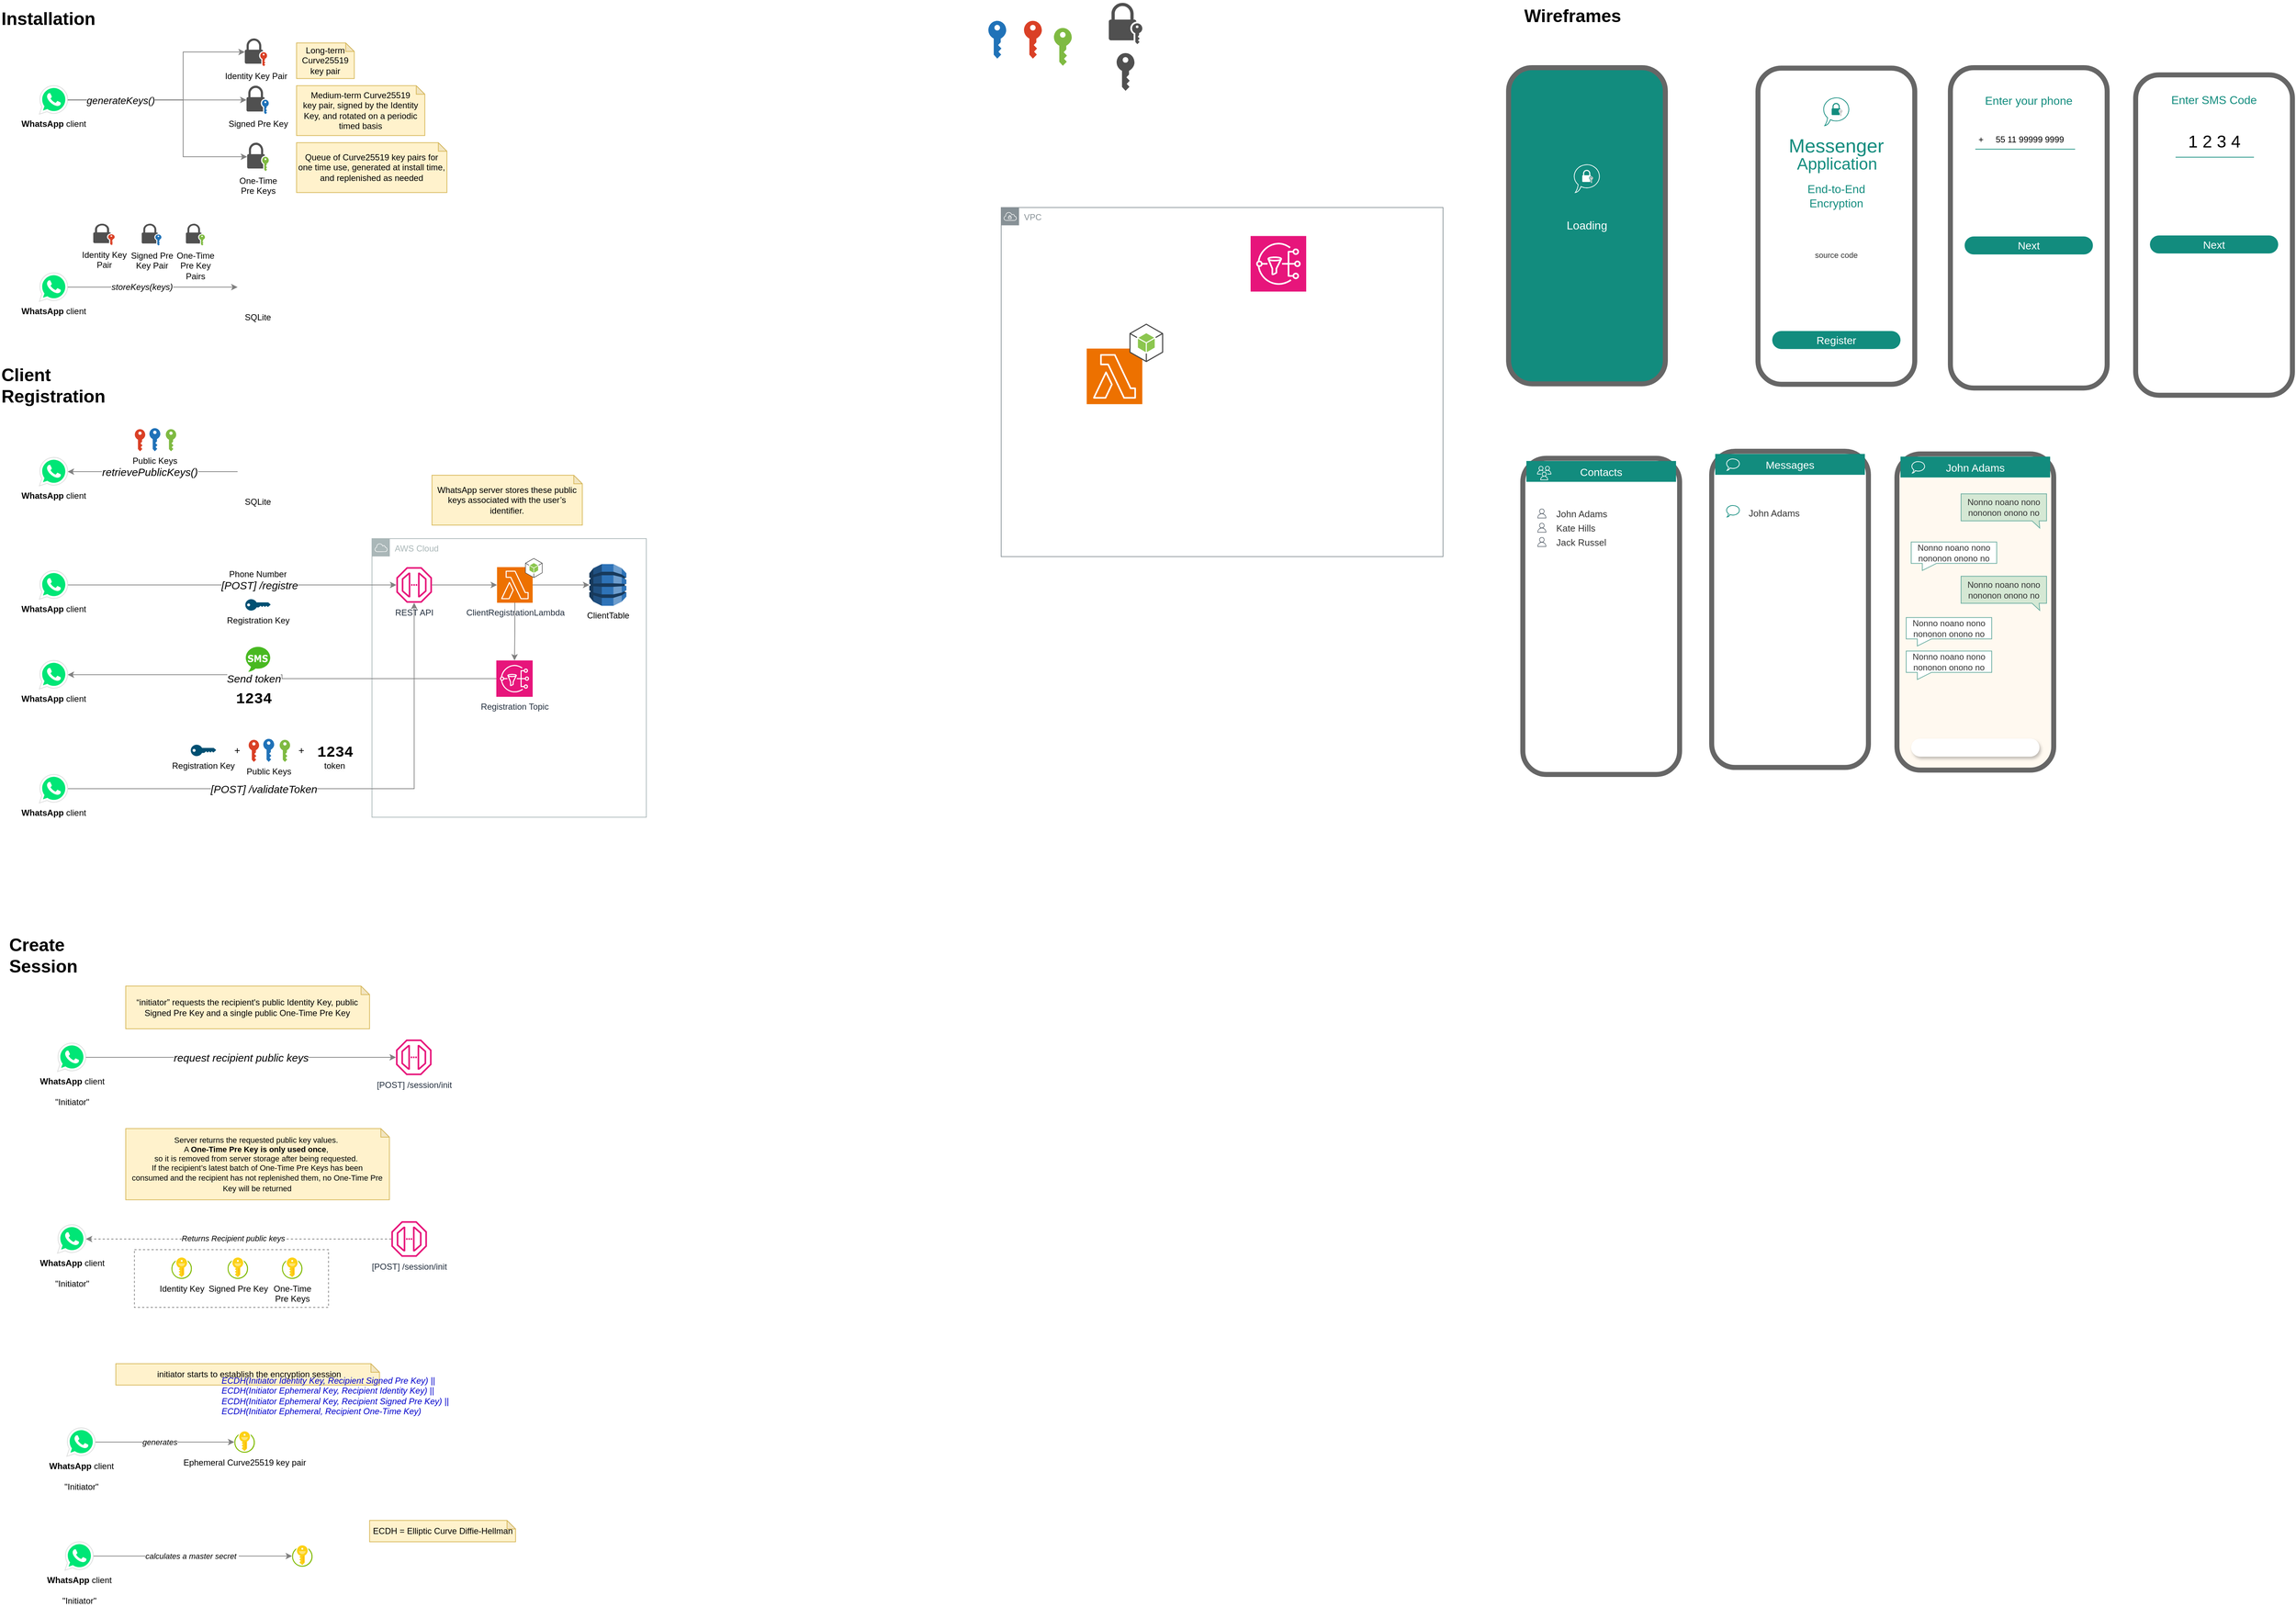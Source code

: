 <mxfile version="22.1.3" type="github">
  <diagram name="Página-1" id="GxpmAXfzKlQYpcV8vLD1">
    <mxGraphModel dx="3585" dy="1993" grid="1" gridSize="10" guides="1" tooltips="1" connect="1" arrows="1" fold="1" page="1" pageScale="1" pageWidth="827" pageHeight="1169" math="0" shadow="0">
      <root>
        <mxCell id="0" />
        <mxCell id="1" parent="0" />
        <mxCell id="W77fZQcsYkiT5uoxiXsI-41" value="" style="rounded=1;whiteSpace=wrap;html=1;strokeWidth=7;strokeColor=#666666;fillColor=default;gradientColor=none;" vertex="1" parent="1">
          <mxGeometry x="2750" y="141" width="220" height="449.62" as="geometry" />
        </mxCell>
        <mxCell id="W77fZQcsYkiT5uoxiXsI-39" value="" style="shape=image;verticalLabelPosition=bottom;labelBackgroundColor=default;verticalAlign=top;aspect=fixed;imageAspect=0;image=https://i.stack.imgur.com/Toc6S.png;" vertex="1" parent="1">
          <mxGeometry x="2759.35" y="429.62" width="201.29" height="139.6" as="geometry" />
        </mxCell>
        <mxCell id="7v7PoPrR3EEPkG5Zikph-45" value="AWS Cloud" style="sketch=0;outlineConnect=0;gradientColor=none;html=1;whiteSpace=wrap;fontSize=12;fontStyle=0;shape=mxgraph.aws4.group;grIcon=mxgraph.aws4.group_aws_cloud;strokeColor=#AAB7B8;fillColor=none;verticalAlign=top;align=left;spacingLeft=30;fontColor=#AAB7B8;dashed=0;" parent="1" vertex="1">
          <mxGeometry x="535" y="802" width="385" height="391" as="geometry" />
        </mxCell>
        <mxCell id="7v7PoPrR3EEPkG5Zikph-4" style="edgeStyle=orthogonalEdgeStyle;rounded=0;orthogonalLoop=1;jettySize=auto;html=1;strokeColor=#808080;" parent="1" source="cpN0U-L1kkcXePPtnDGo-14" target="md4awAcmVm3brXfSGonh-6" edge="1">
          <mxGeometry relative="1" as="geometry">
            <mxPoint x="118.2" y="196.25" as="sourcePoint" />
            <mxPoint x="284.2" y="129.25" as="targetPoint" />
            <Array as="points">
              <mxPoint x="270" y="186" />
              <mxPoint x="270" y="266" />
            </Array>
          </mxGeometry>
        </mxCell>
        <mxCell id="cpN0U-L1kkcXePPtnDGo-47" value="" style="rounded=0;whiteSpace=wrap;html=1;fillColor=none;dashed=1;strokeColor=#808080;" parent="1" vertex="1">
          <mxGeometry x="201.65" y="1800" width="272.4" height="81" as="geometry" />
        </mxCell>
        <mxCell id="cpN0U-L1kkcXePPtnDGo-31" value="VPC" style="sketch=0;outlineConnect=0;gradientColor=none;html=1;whiteSpace=wrap;fontSize=12;fontStyle=0;shape=mxgraph.aws4.group;grIcon=mxgraph.aws4.group_vpc;strokeColor=#879196;fillColor=none;verticalAlign=top;align=left;spacingLeft=30;fontColor=#879196;dashed=0;" parent="1" vertex="1">
          <mxGeometry x="1418" y="337.25" width="620" height="490" as="geometry" />
        </mxCell>
        <mxCell id="cpN0U-L1kkcXePPtnDGo-1" value="Client&#xa;Registration" style="text;whiteSpace=wrap;fontStyle=1;fontSize=25;" parent="1" vertex="1">
          <mxGeometry x="13.09" y="550" width="160" height="73" as="geometry" />
        </mxCell>
        <mxCell id="cpN0U-L1kkcXePPtnDGo-24" style="edgeStyle=orthogonalEdgeStyle;rounded=0;orthogonalLoop=1;jettySize=auto;html=1;strokeColor=#808080;" parent="1" source="cpN0U-L1kkcXePPtnDGo-2" target="cpN0U-L1kkcXePPtnDGo-6" edge="1">
          <mxGeometry relative="1" as="geometry" />
        </mxCell>
        <mxCell id="cpN0U-L1kkcXePPtnDGo-25" value="[POST] /registre" style="edgeLabel;html=1;align=center;verticalAlign=middle;resizable=0;points=[];fontSize=15;fontStyle=2" parent="cpN0U-L1kkcXePPtnDGo-24" vertex="1" connectable="0">
          <mxGeometry x="0.325" y="-3" relative="1" as="geometry">
            <mxPoint x="-37" y="-3" as="offset" />
          </mxGeometry>
        </mxCell>
        <mxCell id="cpN0U-L1kkcXePPtnDGo-2" value="&lt;div&gt;&lt;b&gt;WhatsApp&lt;/b&gt; client &lt;/div&gt;" style="dashed=0;outlineConnect=0;html=1;align=center;labelPosition=center;verticalLabelPosition=bottom;verticalAlign=top;shape=mxgraph.weblogos.whatsapp;fillColor=#00E676;strokeColor=#dddddd" parent="1" vertex="1">
          <mxGeometry x="68.2" y="847" width="39.79" height="40" as="geometry" />
        </mxCell>
        <mxCell id="cpN0U-L1kkcXePPtnDGo-6" value="REST API" style="sketch=0;outlineConnect=0;fontColor=#232F3E;gradientColor=none;fillColor=#E7157B;strokeColor=none;dashed=0;verticalLabelPosition=bottom;verticalAlign=top;align=center;html=1;fontSize=12;fontStyle=0;aspect=fixed;pointerEvents=1;shape=mxgraph.aws4.endpoint;" parent="1" vertex="1">
          <mxGeometry x="569.2" y="842" width="50" height="50" as="geometry" />
        </mxCell>
        <mxCell id="cpN0U-L1kkcXePPtnDGo-10" value="Installation" style="text;whiteSpace=wrap;fontStyle=1;fontSize=25;" parent="1" vertex="1">
          <mxGeometry x="13.09" y="50" width="150" height="39" as="geometry" />
        </mxCell>
        <mxCell id="cpN0U-L1kkcXePPtnDGo-14" value="&lt;div&gt;&lt;b&gt;WhatsApp&lt;/b&gt; client &lt;/div&gt;" style="dashed=0;outlineConnect=0;html=1;align=center;labelPosition=center;verticalLabelPosition=bottom;verticalAlign=top;shape=mxgraph.weblogos.whatsapp;fillColor=#00E676;strokeColor=#dddddd" parent="1" vertex="1">
          <mxGeometry x="68.2" y="166.25" width="39.79" height="40" as="geometry" />
        </mxCell>
        <mxCell id="cpN0U-L1kkcXePPtnDGo-19" style="edgeStyle=orthogonalEdgeStyle;rounded=0;orthogonalLoop=1;jettySize=auto;html=1;strokeColor=#808080;curved=1;" parent="1" source="cpN0U-L1kkcXePPtnDGo-14" target="md4awAcmVm3brXfSGonh-4" edge="1">
          <mxGeometry relative="1" as="geometry">
            <mxPoint x="270.187" y="186.25" as="targetPoint" />
          </mxGeometry>
        </mxCell>
        <mxCell id="cpN0U-L1kkcXePPtnDGo-21" value="Long-term &lt;br&gt;Curve25519 &lt;br&gt;key pair" style="shape=note;whiteSpace=wrap;html=1;backgroundOutline=1;darkOpacity=0.05;fillColor=#fff2cc;strokeColor=#d6b656;size=12;" parent="1" vertex="1">
          <mxGeometry x="429.16" y="106.25" width="81" height="50" as="geometry" />
        </mxCell>
        <mxCell id="cpN0U-L1kkcXePPtnDGo-22" value="Medium-term Curve25519 &lt;br&gt;key pair, signed by the Identity Key, and rotated on a periodic&lt;br&gt;timed basis" style="shape=note;whiteSpace=wrap;html=1;backgroundOutline=1;darkOpacity=0.05;fillColor=#fff2cc;strokeColor=#d6b656;size=12;" parent="1" vertex="1">
          <mxGeometry x="429.16" y="166.25" width="180" height="70" as="geometry" />
        </mxCell>
        <mxCell id="cpN0U-L1kkcXePPtnDGo-23" value="Queue of Curve25519 key pairs for one time use, generated at install time, and replenished as needed" style="shape=note;whiteSpace=wrap;html=1;backgroundOutline=1;darkOpacity=0.05;fillColor=#fff2cc;strokeColor=#d6b656;size=12;" parent="1" vertex="1">
          <mxGeometry x="429.16" y="246.25" width="211" height="70" as="geometry" />
        </mxCell>
        <mxCell id="cpN0U-L1kkcXePPtnDGo-28" value="" style="sketch=0;points=[[0,0,0],[0.25,0,0],[0.5,0,0],[0.75,0,0],[1,0,0],[0,1,0],[0.25,1,0],[0.5,1,0],[0.75,1,0],[1,1,0],[0,0.25,0],[0,0.5,0],[0,0.75,0],[1,0.25,0],[1,0.5,0],[1,0.75,0]];outlineConnect=0;fontColor=#232F3E;fillColor=#ED7100;strokeColor=#ffffff;dashed=0;verticalLabelPosition=bottom;verticalAlign=top;align=center;html=1;fontSize=12;fontStyle=0;aspect=fixed;shape=mxgraph.aws4.resourceIcon;resIcon=mxgraph.aws4.lambda;" parent="1" vertex="1">
          <mxGeometry x="1538" y="535.25" width="78" height="78" as="geometry" />
        </mxCell>
        <mxCell id="cpN0U-L1kkcXePPtnDGo-29" value="" style="outlineConnect=0;dashed=0;verticalLabelPosition=bottom;verticalAlign=top;align=center;html=1;shape=mxgraph.aws3.android;fillColor=#8CC64F;gradientColor=none;" parent="1" vertex="1">
          <mxGeometry x="1598" y="500.25" width="47.25" height="54" as="geometry" />
        </mxCell>
        <mxCell id="cpN0U-L1kkcXePPtnDGo-30" value="ClientTable" style="outlineConnect=0;dashed=0;verticalLabelPosition=bottom;verticalAlign=top;align=center;html=1;shape=mxgraph.aws3.dynamo_db;fillColor=#2E73B8;gradientColor=none;" parent="1" vertex="1">
          <mxGeometry x="840" y="837.75" width="52" height="58.5" as="geometry" />
        </mxCell>
        <mxCell id="cpN0U-L1kkcXePPtnDGo-32" value="WhatsApp server stores these public keys associated with the user’s identifier." style="shape=note;whiteSpace=wrap;html=1;backgroundOutline=1;darkOpacity=0.05;fillColor=#fff2cc;strokeColor=#d6b656;size=12;" parent="1" vertex="1">
          <mxGeometry x="619.2" y="713" width="211" height="70" as="geometry" />
        </mxCell>
        <mxCell id="cpN0U-L1kkcXePPtnDGo-33" value="Create Session" style="text;whiteSpace=wrap;fontStyle=1;fontSize=25;" parent="1" vertex="1">
          <mxGeometry x="23.75" y="1350" width="160" height="80" as="geometry" />
        </mxCell>
        <mxCell id="cpN0U-L1kkcXePPtnDGo-34" value="“initiator” requests the recipient&#39;s public Identity Key, public Signed Pre Key and a single public One-Time Pre Key" style="shape=note;whiteSpace=wrap;html=1;backgroundOutline=1;darkOpacity=0.05;fillColor=#fff2cc;strokeColor=#d6b656;size=12;" parent="1" vertex="1">
          <mxGeometry x="189.45" y="1430" width="342.2" height="60" as="geometry" />
        </mxCell>
        <mxCell id="cpN0U-L1kkcXePPtnDGo-35" value="&lt;div&gt;&lt;b&gt;WhatsApp&lt;/b&gt; client &lt;/div&gt;&lt;div&gt;&lt;br&gt;&lt;/div&gt;&lt;div&gt;&quot;Initiator&quot;&lt;br&gt;&lt;/div&gt;" style="dashed=0;outlineConnect=0;html=1;align=center;labelPosition=center;verticalLabelPosition=bottom;verticalAlign=top;shape=mxgraph.weblogos.whatsapp;fillColor=#00E676;strokeColor=#dddddd" parent="1" vertex="1">
          <mxGeometry x="93.65" y="1510" width="39.79" height="40" as="geometry" />
        </mxCell>
        <mxCell id="cpN0U-L1kkcXePPtnDGo-36" style="edgeStyle=orthogonalEdgeStyle;rounded=0;orthogonalLoop=1;jettySize=auto;html=1;strokeColor=#808080;" parent="1" source="cpN0U-L1kkcXePPtnDGo-35" target="cpN0U-L1kkcXePPtnDGo-38" edge="1">
          <mxGeometry relative="1" as="geometry">
            <mxPoint x="201.65" y="1555" as="sourcePoint" />
          </mxGeometry>
        </mxCell>
        <mxCell id="cpN0U-L1kkcXePPtnDGo-37" value="request recipient public keys" style="edgeLabel;html=1;align=center;verticalAlign=middle;resizable=0;points=[];fontSize=15;fontStyle=2" parent="cpN0U-L1kkcXePPtnDGo-36" vertex="1" connectable="0">
          <mxGeometry x="0.325" y="-3" relative="1" as="geometry">
            <mxPoint x="-71" y="-3" as="offset" />
          </mxGeometry>
        </mxCell>
        <mxCell id="cpN0U-L1kkcXePPtnDGo-38" value="[POST] /session/init" style="sketch=0;outlineConnect=0;fontColor=#232F3E;gradientColor=none;fillColor=#E7157B;strokeColor=none;dashed=0;verticalLabelPosition=bottom;verticalAlign=top;align=center;html=1;fontSize=12;fontStyle=0;aspect=fixed;pointerEvents=1;shape=mxgraph.aws4.endpoint;" parent="1" vertex="1">
          <mxGeometry x="568.65" y="1505" width="50" height="50" as="geometry" />
        </mxCell>
        <mxCell id="cpN0U-L1kkcXePPtnDGo-41" value="Identity Key" style="image;sketch=0;aspect=fixed;html=1;points=[];align=center;fontSize=12;image=img/lib/mscae/Key_Vaults.svg;" parent="1" vertex="1">
          <mxGeometry x="253.55" y="1811" width="28.8" height="30" as="geometry" />
        </mxCell>
        <mxCell id="cpN0U-L1kkcXePPtnDGo-42" value="Signed Pre Key" style="image;sketch=0;aspect=fixed;html=1;points=[];align=center;fontSize=12;image=img/lib/mscae/Key_Vaults.svg;" parent="1" vertex="1">
          <mxGeometry x="332.35" y="1811" width="28.8" height="30" as="geometry" />
        </mxCell>
        <mxCell id="cpN0U-L1kkcXePPtnDGo-43" value="One-Time&lt;br&gt;Pre Keys" style="image;sketch=0;aspect=fixed;html=1;points=[];align=center;fontSize=12;image=img/lib/mscae/Key_Vaults.svg;" parent="1" vertex="1">
          <mxGeometry x="408.65" y="1811" width="28.8" height="30" as="geometry" />
        </mxCell>
        <mxCell id="cpN0U-L1kkcXePPtnDGo-45" value="" style="endArrow=classic;html=1;rounded=0;dashed=1;strokeColor=#808080;" parent="1" source="cpN0U-L1kkcXePPtnDGo-50" target="cpN0U-L1kkcXePPtnDGo-49" edge="1">
          <mxGeometry width="50" height="50" relative="1" as="geometry">
            <mxPoint x="532.35" y="1620" as="sourcePoint" />
            <mxPoint x="182.35" y="1620" as="targetPoint" />
          </mxGeometry>
        </mxCell>
        <mxCell id="cpN0U-L1kkcXePPtnDGo-46" value="&lt;i&gt;Returns Recipient public keys&lt;/i&gt;" style="edgeLabel;html=1;align=center;verticalAlign=middle;resizable=0;points=[];" parent="cpN0U-L1kkcXePPtnDGo-45" vertex="1" connectable="0">
          <mxGeometry x="0.035" y="-1" relative="1" as="geometry">
            <mxPoint as="offset" />
          </mxGeometry>
        </mxCell>
        <mxCell id="cpN0U-L1kkcXePPtnDGo-48" value="&lt;div style=&quot;font-size: 11px;&quot;&gt;&lt;font style=&quot;font-size: 11px;&quot;&gt;Server returns the requested public key values.&amp;nbsp;&lt;/font&gt;&lt;/div&gt;&lt;div style=&quot;font-size: 11px;&quot;&gt;&lt;font style=&quot;font-size: 11px;&quot;&gt;A &lt;b&gt;One-Time Pre Key is only used once&lt;/b&gt;,&amp;nbsp;&lt;/font&gt;&lt;/div&gt;&lt;div style=&quot;font-size: 11px;&quot;&gt;&lt;font style=&quot;font-size: 11px;&quot;&gt;so it is removed from server storage after being requested.&amp;nbsp;&lt;/font&gt;&lt;/div&gt;&lt;div style=&quot;font-size: 11px;&quot;&gt;&lt;font style=&quot;font-size: 11px;&quot;&gt;If the recipient’s latest batch of One-Time Pre Keys has been&lt;/font&gt;&lt;/div&gt;&lt;font style=&quot;font-size: 11px;&quot;&gt;consumed and the recipient has not replenished them, no One-Time Pre&lt;br&gt;Key will be returned&lt;/font&gt;" style="shape=note;whiteSpace=wrap;html=1;backgroundOutline=1;darkOpacity=0.05;fillColor=#fff2cc;strokeColor=#d6b656;size=12;" parent="1" vertex="1">
          <mxGeometry x="189.45" y="1630" width="370" height="100" as="geometry" />
        </mxCell>
        <mxCell id="cpN0U-L1kkcXePPtnDGo-49" value="&lt;div&gt;&lt;b&gt;WhatsApp&lt;/b&gt; client &lt;/div&gt;&lt;div&gt;&lt;br&gt;&lt;/div&gt;&lt;div&gt;&quot;Initiator&quot;&lt;br&gt;&lt;/div&gt;" style="dashed=0;outlineConnect=0;html=1;align=center;labelPosition=center;verticalLabelPosition=bottom;verticalAlign=top;shape=mxgraph.weblogos.whatsapp;fillColor=#00E676;strokeColor=#dddddd" parent="1" vertex="1">
          <mxGeometry x="93.65" y="1765" width="39.79" height="40" as="geometry" />
        </mxCell>
        <mxCell id="cpN0U-L1kkcXePPtnDGo-50" value="[POST] /session/init" style="sketch=0;outlineConnect=0;fontColor=#232F3E;gradientColor=none;fillColor=#E7157B;strokeColor=none;dashed=0;verticalLabelPosition=bottom;verticalAlign=top;align=center;html=1;fontSize=12;fontStyle=0;aspect=fixed;pointerEvents=1;shape=mxgraph.aws4.endpoint;" parent="1" vertex="1">
          <mxGeometry x="562.15" y="1760" width="50" height="50" as="geometry" />
        </mxCell>
        <mxCell id="cpN0U-L1kkcXePPtnDGo-51" value="&amp;nbsp;initiator starts to establish the encryption session " style="shape=note;whiteSpace=wrap;html=1;backgroundOutline=1;darkOpacity=0.05;fillColor=#fff2cc;strokeColor=#d6b656;size=12;" parent="1" vertex="1">
          <mxGeometry x="175.55" y="1960" width="370" height="30" as="geometry" />
        </mxCell>
        <mxCell id="cpN0U-L1kkcXePPtnDGo-55" style="edgeStyle=orthogonalEdgeStyle;rounded=0;orthogonalLoop=1;jettySize=auto;html=1;strokeColor=#808080;" parent="1" source="cpN0U-L1kkcXePPtnDGo-52" target="cpN0U-L1kkcXePPtnDGo-54" edge="1">
          <mxGeometry relative="1" as="geometry" />
        </mxCell>
        <mxCell id="cpN0U-L1kkcXePPtnDGo-56" value="&lt;i&gt;generates&lt;/i&gt;" style="edgeLabel;html=1;align=center;verticalAlign=middle;resizable=0;points=[];" parent="cpN0U-L1kkcXePPtnDGo-55" vertex="1" connectable="0">
          <mxGeometry x="0.155" y="-2" relative="1" as="geometry">
            <mxPoint x="-23" y="-2" as="offset" />
          </mxGeometry>
        </mxCell>
        <mxCell id="cpN0U-L1kkcXePPtnDGo-52" value="&lt;div&gt;&lt;b&gt;WhatsApp&lt;/b&gt; client &lt;/div&gt;&lt;div&gt;&lt;br&gt;&lt;/div&gt;&lt;div&gt;&quot;Initiator&quot;&lt;br&gt;&lt;/div&gt;" style="dashed=0;outlineConnect=0;html=1;align=center;labelPosition=center;verticalLabelPosition=bottom;verticalAlign=top;shape=mxgraph.weblogos.whatsapp;fillColor=#00E676;strokeColor=#dddddd" parent="1" vertex="1">
          <mxGeometry x="106.76" y="2050" width="39.79" height="40" as="geometry" />
        </mxCell>
        <mxCell id="cpN0U-L1kkcXePPtnDGo-53" value="" style="shape=image;verticalLabelPosition=bottom;labelBackgroundColor=default;verticalAlign=top;aspect=fixed;imageAspect=0;image=https://cdn-icons-png.flaticon.com/512/3470/3470475.png;" parent="1" vertex="1">
          <mxGeometry x="156.65" y="1940" width="45" height="45" as="geometry" />
        </mxCell>
        <mxCell id="cpN0U-L1kkcXePPtnDGo-54" value="Ephemeral Curve25519 key pair" style="image;sketch=0;aspect=fixed;html=1;points=[];align=center;fontSize=12;image=img/lib/mscae/Key_Vaults.svg;" parent="1" vertex="1">
          <mxGeometry x="341.85" y="2055" width="28.8" height="30" as="geometry" />
        </mxCell>
        <mxCell id="cpN0U-L1kkcXePPtnDGo-57" style="edgeStyle=orthogonalEdgeStyle;rounded=0;orthogonalLoop=1;jettySize=auto;html=1;strokeColor=#808080;" parent="1" source="cpN0U-L1kkcXePPtnDGo-59" target="cpN0U-L1kkcXePPtnDGo-60" edge="1">
          <mxGeometry relative="1" as="geometry" />
        </mxCell>
        <mxCell id="cpN0U-L1kkcXePPtnDGo-58" value="&lt;i&gt;calculates a master secret&amp;nbsp; &lt;br&gt;&lt;/i&gt;" style="edgeLabel;html=1;align=center;verticalAlign=middle;resizable=0;points=[];" parent="cpN0U-L1kkcXePPtnDGo-57" vertex="1" connectable="0">
          <mxGeometry x="0.155" y="-2" relative="1" as="geometry">
            <mxPoint x="-23" y="-2" as="offset" />
          </mxGeometry>
        </mxCell>
        <mxCell id="cpN0U-L1kkcXePPtnDGo-59" value="&lt;div&gt;&lt;b&gt;WhatsApp&lt;/b&gt; client &lt;/div&gt;&lt;div&gt;&lt;br&gt;&lt;/div&gt;&lt;div&gt;&quot;Initiator&quot;&lt;br&gt;&lt;/div&gt;" style="dashed=0;outlineConnect=0;html=1;align=center;labelPosition=center;verticalLabelPosition=bottom;verticalAlign=top;shape=mxgraph.weblogos.whatsapp;fillColor=#00E676;strokeColor=#dddddd" parent="1" vertex="1">
          <mxGeometry x="104.11" y="2210" width="39.79" height="40" as="geometry" />
        </mxCell>
        <mxCell id="cpN0U-L1kkcXePPtnDGo-60" value="" style="image;sketch=0;aspect=fixed;html=1;points=[];align=center;fontSize=12;image=img/lib/mscae/Key_Vaults.svg;" parent="1" vertex="1">
          <mxGeometry x="422.85" y="2215" width="28.8" height="30" as="geometry" />
        </mxCell>
        <mxCell id="cpN0U-L1kkcXePPtnDGo-63" value="ECDH = Elliptic Curve Diffie-Hellman" style="shape=note;whiteSpace=wrap;html=1;backgroundOutline=1;darkOpacity=0.05;fillColor=#fff2cc;strokeColor=#d6b656;size=12;" parent="1" vertex="1">
          <mxGeometry x="531.65" y="2180" width="204.9" height="30" as="geometry" />
        </mxCell>
        <mxCell id="cpN0U-L1kkcXePPtnDGo-64" value="&lt;div&gt;&lt;font color=&quot;#0000cc&quot;&gt;&lt;i&gt;&lt;span&gt;ECDH(&lt;/span&gt;&lt;span&gt;Initiator &lt;/span&gt;&lt;span&gt;Identity Key, &lt;/span&gt;&lt;span&gt;Recipient &lt;/span&gt;&lt;span&gt;Signed Pre Key) ||&amp;nbsp;&lt;/span&gt;&lt;/i&gt;&lt;/font&gt;&lt;/div&gt;&lt;div&gt;&lt;font color=&quot;#0000cc&quot;&gt;&lt;i&gt;&lt;span&gt;ECDH(Initiator Ephemeral Key, Recipient Identity Key) ||&lt;/span&gt;&lt;/i&gt;&lt;/font&gt;&lt;/div&gt;&lt;div&gt;&lt;font color=&quot;#0000cc&quot;&gt;&lt;i&gt;&lt;span&gt;ECDH(Initiator Ephemeral Key, Recipient Signed Pre Key) ||&amp;nbsp;&lt;/span&gt;&lt;/i&gt;&lt;/font&gt;&lt;/div&gt;&lt;div&gt;&lt;font color=&quot;#0000cc&quot;&gt;&lt;i&gt;&lt;span&gt;ECDH(Initiator Ephemeral, Recipient One-Time Key)&lt;/span&gt;&lt;/i&gt;&lt;/font&gt;&lt;/div&gt;" style="text;whiteSpace=wrap;html=1;fontStyle=0" parent="1" vertex="1">
          <mxGeometry x="321.65" y="1970" width="560" height="70" as="geometry" />
        </mxCell>
        <mxCell id="A_rUFNCqvE4l7j67bgEG-1" value="" style="sketch=0;points=[[0,0,0],[0.25,0,0],[0.5,0,0],[0.75,0,0],[1,0,0],[0,1,0],[0.25,1,0],[0.5,1,0],[0.75,1,0],[1,1,0],[0,0.25,0],[0,0.5,0],[0,0.75,0],[1,0.25,0],[1,0.5,0],[1,0.75,0]];outlineConnect=0;fontColor=#232F3E;fillColor=#E7157B;strokeColor=#ffffff;dashed=0;verticalLabelPosition=bottom;verticalAlign=top;align=center;html=1;fontSize=12;fontStyle=0;aspect=fixed;shape=mxgraph.aws4.resourceIcon;resIcon=mxgraph.aws4.sns;" parent="1" vertex="1">
          <mxGeometry x="1768" y="377.25" width="78" height="78" as="geometry" />
        </mxCell>
        <mxCell id="md4awAcmVm3brXfSGonh-1" value="" style="sketch=0;pointerEvents=1;shadow=0;dashed=0;html=1;strokeColor=none;labelPosition=center;verticalLabelPosition=bottom;verticalAlign=top;outlineConnect=0;align=center;shape=mxgraph.office.security.key_permissions;fillColor=#2072B8;" parent="1" vertex="1">
          <mxGeometry x="1400" y="75.25" width="25" height="53" as="geometry" />
        </mxCell>
        <mxCell id="md4awAcmVm3brXfSGonh-2" value="" style="sketch=0;pointerEvents=1;shadow=0;dashed=0;html=1;strokeColor=none;labelPosition=center;verticalLabelPosition=bottom;verticalAlign=top;outlineConnect=0;align=center;shape=mxgraph.office.security.key_permissions;fillColor=#DA4026;" parent="1" vertex="1">
          <mxGeometry x="1450" y="75.25" width="25" height="53" as="geometry" />
        </mxCell>
        <mxCell id="md4awAcmVm3brXfSGonh-3" value="" style="sketch=0;pointerEvents=1;shadow=0;dashed=0;html=1;strokeColor=none;labelPosition=center;verticalLabelPosition=bottom;verticalAlign=top;outlineConnect=0;align=center;shape=mxgraph.office.security.key_permissions;fillColor=#7FBA42;" parent="1" vertex="1">
          <mxGeometry x="1492" y="85.25" width="25" height="53" as="geometry" />
        </mxCell>
        <mxCell id="md4awAcmVm3brXfSGonh-4" value="Signed Pre Key" style="sketch=0;pointerEvents=1;shadow=0;dashed=0;html=1;strokeColor=none;fillColor=#505050;labelPosition=center;verticalLabelPosition=bottom;verticalAlign=top;outlineConnect=0;align=center;shape=mxgraph.office.security.lock_with_key_security_blue;" parent="1" vertex="1">
          <mxGeometry x="358.96" y="166.25" width="31.2" height="40" as="geometry" />
        </mxCell>
        <mxCell id="md4awAcmVm3brXfSGonh-5" value="Identity Key Pair" style="sketch=0;pointerEvents=1;shadow=0;dashed=0;html=1;strokeColor=none;fillColor=#505050;labelPosition=center;verticalLabelPosition=bottom;verticalAlign=top;outlineConnect=0;align=center;shape=mxgraph.office.security.lock_with_key_security_orange;" parent="1" vertex="1">
          <mxGeometry x="356.56" y="100" width="31.2" height="39" as="geometry" />
        </mxCell>
        <mxCell id="md4awAcmVm3brXfSGonh-6" value="One-Time&lt;br style=&quot;border-color: var(--border-color);&quot;&gt;&lt;span style=&quot;background-color: rgb(255, 255, 255);&quot;&gt;Pre Keys&lt;/span&gt;" style="sketch=0;pointerEvents=1;shadow=0;dashed=0;html=1;strokeColor=none;fillColor=#505050;labelPosition=center;verticalLabelPosition=bottom;verticalAlign=top;outlineConnect=0;align=center;shape=mxgraph.office.security.lock_with_key_security_green;" parent="1" vertex="1">
          <mxGeometry x="359.84" y="246.25" width="30.32" height="40" as="geometry" />
        </mxCell>
        <mxCell id="md4awAcmVm3brXfSGonh-7" value="" style="sketch=0;pointerEvents=1;shadow=0;dashed=0;html=1;strokeColor=none;fillColor=#505050;labelPosition=center;verticalLabelPosition=bottom;verticalAlign=top;outlineConnect=0;align=center;shape=mxgraph.office.security.key_permissions;" parent="1" vertex="1">
          <mxGeometry x="1580" y="120.5" width="25" height="53" as="geometry" />
        </mxCell>
        <mxCell id="7v7PoPrR3EEPkG5Zikph-2" style="edgeStyle=orthogonalEdgeStyle;rounded=0;orthogonalLoop=1;jettySize=auto;html=1;strokeColor=#808080;" parent="1" source="cpN0U-L1kkcXePPtnDGo-14" target="md4awAcmVm3brXfSGonh-5" edge="1">
          <mxGeometry relative="1" as="geometry">
            <mxPoint x="118.2" y="196.25" as="sourcePoint" />
            <mxPoint x="208.2" y="106.25" as="targetPoint" />
            <Array as="points">
              <mxPoint x="270" y="186" />
              <mxPoint x="270" y="119" />
            </Array>
          </mxGeometry>
        </mxCell>
        <mxCell id="7v7PoPrR3EEPkG5Zikph-3" value="&lt;i style=&quot;font-size: 14px;&quot;&gt;generateKeys()&lt;/i&gt;" style="edgeLabel;html=1;align=center;verticalAlign=middle;resizable=0;points=[];fontSize=14;" parent="7v7PoPrR3EEPkG5Zikph-2" vertex="1" connectable="0">
          <mxGeometry x="-0.601" y="-2" relative="1" as="geometry">
            <mxPoint x="11" y="-2" as="offset" />
          </mxGeometry>
        </mxCell>
        <mxCell id="md4awAcmVm3brXfSGonh-8" value="" style="sketch=0;pointerEvents=1;shadow=0;dashed=0;html=1;strokeColor=none;fillColor=#505050;labelPosition=center;verticalLabelPosition=bottom;verticalAlign=top;outlineConnect=0;align=center;shape=mxgraph.office.security.lock_with_key_security;" parent="1" vertex="1">
          <mxGeometry x="1569" y="50" width="47" height="58" as="geometry" />
        </mxCell>
        <mxCell id="7v7PoPrR3EEPkG5Zikph-12" value="&lt;div&gt;&lt;b&gt;WhatsApp&lt;/b&gt; client &lt;/div&gt;" style="dashed=0;outlineConnect=0;html=1;align=center;labelPosition=center;verticalLabelPosition=bottom;verticalAlign=top;shape=mxgraph.weblogos.whatsapp;fillColor=#00E676;strokeColor=#dddddd" parent="1" vertex="1">
          <mxGeometry x="68.2" y="429" width="39.79" height="40" as="geometry" />
        </mxCell>
        <mxCell id="7v7PoPrR3EEPkG5Zikph-15" value="SQLite" style="shape=image;verticalLabelPosition=bottom;labelBackgroundColor=default;verticalAlign=top;aspect=fixed;imageAspect=0;image=https://upload.wikimedia.org/wikipedia/commons/thumb/9/97/Sqlite-square-icon.svg/2048px-Sqlite-square-icon.svg.png;" parent="1" vertex="1">
          <mxGeometry x="346.4" y="420.4" width="57.2" height="57.2" as="geometry" />
        </mxCell>
        <mxCell id="7v7PoPrR3EEPkG5Zikph-16" style="edgeStyle=orthogonalEdgeStyle;rounded=0;orthogonalLoop=1;jettySize=auto;html=1;strokeColor=#808080;entryX=0;entryY=0.5;entryDx=0;entryDy=0;" parent="1" source="7v7PoPrR3EEPkG5Zikph-12" target="7v7PoPrR3EEPkG5Zikph-15" edge="1">
          <mxGeometry relative="1" as="geometry">
            <mxPoint x="118" y="166" as="sourcePoint" />
            <mxPoint x="288" y="246" as="targetPoint" />
          </mxGeometry>
        </mxCell>
        <mxCell id="7v7PoPrR3EEPkG5Zikph-17" value="&lt;i&gt;&lt;font style=&quot;font-size: 12px;&quot;&gt;storeKeys(keys)&lt;/font&gt;&lt;/i&gt;" style="edgeLabel;html=1;align=center;verticalAlign=middle;resizable=0;points=[];" parent="7v7PoPrR3EEPkG5Zikph-16" vertex="1" connectable="0">
          <mxGeometry x="-0.166" y="-2" relative="1" as="geometry">
            <mxPoint x="4" y="-2" as="offset" />
          </mxGeometry>
        </mxCell>
        <mxCell id="7v7PoPrR3EEPkG5Zikph-22" value="SQLite" style="shape=image;verticalLabelPosition=bottom;labelBackgroundColor=default;verticalAlign=top;aspect=fixed;imageAspect=0;image=https://upload.wikimedia.org/wikipedia/commons/thumb/9/97/Sqlite-square-icon.svg/2048px-Sqlite-square-icon.svg.png;" parent="1" vertex="1">
          <mxGeometry x="346.4" y="679.4" width="57.2" height="57.2" as="geometry" />
        </mxCell>
        <mxCell id="7v7PoPrR3EEPkG5Zikph-23" style="edgeStyle=orthogonalEdgeStyle;rounded=0;orthogonalLoop=1;jettySize=auto;html=1;strokeColor=#808080;exitX=0;exitY=0.5;exitDx=0;exitDy=0;" parent="1" source="7v7PoPrR3EEPkG5Zikph-22" target="7v7PoPrR3EEPkG5Zikph-25" edge="1">
          <mxGeometry relative="1" as="geometry">
            <mxPoint x="409.2" y="674.03" as="sourcePoint" />
            <mxPoint x="200.79" y="730.43" as="targetPoint" />
          </mxGeometry>
        </mxCell>
        <mxCell id="7v7PoPrR3EEPkG5Zikph-24" value="retrievePublicKeys()" style="edgeLabel;html=1;align=center;verticalAlign=middle;resizable=0;points=[];fontSize=15;fontStyle=2" parent="7v7PoPrR3EEPkG5Zikph-23" vertex="1" connectable="0">
          <mxGeometry x="0.325" y="-3" relative="1" as="geometry">
            <mxPoint x="34" y="3" as="offset" />
          </mxGeometry>
        </mxCell>
        <mxCell id="7v7PoPrR3EEPkG5Zikph-25" value="&lt;div&gt;&lt;b&gt;WhatsApp&lt;/b&gt; client &lt;/div&gt;" style="dashed=0;outlineConnect=0;html=1;align=center;labelPosition=center;verticalLabelPosition=bottom;verticalAlign=top;shape=mxgraph.weblogos.whatsapp;fillColor=#00E676;strokeColor=#dddddd" parent="1" vertex="1">
          <mxGeometry x="68.2" y="688" width="39.79" height="40" as="geometry" />
        </mxCell>
        <mxCell id="7v7PoPrR3EEPkG5Zikph-29" value="" style="group" parent="1" vertex="1" connectable="0">
          <mxGeometry x="202.2" y="647" width="58.12" height="32.4" as="geometry" />
        </mxCell>
        <mxCell id="7v7PoPrR3EEPkG5Zikph-26" value="Public Keys" style="sketch=0;pointerEvents=1;shadow=0;dashed=0;html=1;strokeColor=none;labelPosition=center;verticalLabelPosition=bottom;verticalAlign=top;outlineConnect=0;align=center;shape=mxgraph.office.security.key_permissions;fillColor=#2072B8;" parent="7v7PoPrR3EEPkG5Zikph-29" vertex="1">
          <mxGeometry x="20.5" width="15.28" height="32.4" as="geometry" />
        </mxCell>
        <mxCell id="7v7PoPrR3EEPkG5Zikph-27" value="" style="sketch=0;pointerEvents=1;shadow=0;dashed=0;html=1;strokeColor=none;labelPosition=center;verticalLabelPosition=bottom;verticalAlign=top;outlineConnect=0;align=center;shape=mxgraph.office.security.key_permissions;fillColor=#DA4026;" parent="7v7PoPrR3EEPkG5Zikph-29" vertex="1">
          <mxGeometry y="1.4" width="14.62" height="31" as="geometry" />
        </mxCell>
        <mxCell id="7v7PoPrR3EEPkG5Zikph-28" value="" style="sketch=0;pointerEvents=1;shadow=0;dashed=0;html=1;strokeColor=none;labelPosition=center;verticalLabelPosition=bottom;verticalAlign=top;outlineConnect=0;align=center;shape=mxgraph.office.security.key_permissions;fillColor=#7FBA42;" parent="7v7PoPrR3EEPkG5Zikph-29" vertex="1">
          <mxGeometry x="43.5" y="1.4" width="14.62" height="31" as="geometry" />
        </mxCell>
        <mxCell id="7v7PoPrR3EEPkG5Zikph-34" value="Phone Number" style="shape=image;verticalLabelPosition=bottom;labelBackgroundColor=default;verticalAlign=top;aspect=fixed;imageAspect=0;image=https://www.svgrepo.com/show/304555/phone-number.svg;" parent="1" vertex="1">
          <mxGeometry x="355.55" y="798.85" width="38.9" height="38.9" as="geometry" />
        </mxCell>
        <mxCell id="7v7PoPrR3EEPkG5Zikph-38" style="edgeStyle=orthogonalEdgeStyle;rounded=0;orthogonalLoop=1;jettySize=auto;html=1;strokeColor=#808080;entryX=0;entryY=0.5;entryDx=0;entryDy=0;entryPerimeter=0;" parent="1" source="cpN0U-L1kkcXePPtnDGo-6" target="7v7PoPrR3EEPkG5Zikph-36" edge="1">
          <mxGeometry relative="1" as="geometry">
            <mxPoint x="132" y="877" as="sourcePoint" />
            <mxPoint x="579" y="877" as="targetPoint" />
          </mxGeometry>
        </mxCell>
        <mxCell id="7v7PoPrR3EEPkG5Zikph-42" style="edgeStyle=orthogonalEdgeStyle;rounded=0;orthogonalLoop=1;jettySize=auto;html=1;strokeColor=#808080;" parent="1" source="7v7PoPrR3EEPkG5Zikph-36" target="cpN0U-L1kkcXePPtnDGo-30" edge="1">
          <mxGeometry relative="1" as="geometry">
            <mxPoint x="569" y="877" as="sourcePoint" />
            <mxPoint x="701" y="877" as="targetPoint" />
          </mxGeometry>
        </mxCell>
        <mxCell id="7v7PoPrR3EEPkG5Zikph-46" value="" style="group" parent="1" vertex="1" connectable="0">
          <mxGeometry x="710.5" y="829.4" width="63.75" height="62.6" as="geometry" />
        </mxCell>
        <mxCell id="7v7PoPrR3EEPkG5Zikph-36" value="ClientRegistrationLambda" style="sketch=0;points=[[0,0,0],[0.25,0,0],[0.5,0,0],[0.75,0,0],[1,0,0],[0,1,0],[0.25,1,0],[0.5,1,0],[0.75,1,0],[1,1,0],[0,0.25,0],[0,0.5,0],[0,0.75,0],[1,0.25,0],[1,0.5,0],[1,0.75,0]];outlineConnect=0;fontColor=#232F3E;fillColor=#ED7100;strokeColor=#ffffff;dashed=0;verticalLabelPosition=bottom;verticalAlign=top;align=center;html=1;fontSize=12;fontStyle=0;aspect=fixed;shape=mxgraph.aws4.resourceIcon;resIcon=mxgraph.aws4.lambda;" parent="7v7PoPrR3EEPkG5Zikph-46" vertex="1">
          <mxGeometry y="12.6" width="50" height="50" as="geometry" />
        </mxCell>
        <mxCell id="7v7PoPrR3EEPkG5Zikph-37" value="" style="outlineConnect=0;dashed=0;verticalLabelPosition=bottom;verticalAlign=top;align=center;html=1;shape=mxgraph.aws3.android;fillColor=#8CC64F;gradientColor=none;" parent="7v7PoPrR3EEPkG5Zikph-46" vertex="1">
          <mxGeometry x="39.5" width="24.25" height="27.71" as="geometry" />
        </mxCell>
        <mxCell id="7v7PoPrR3EEPkG5Zikph-47" value="Registration Topic" style="sketch=0;points=[[0,0,0],[0.25,0,0],[0.5,0,0],[0.75,0,0],[1,0,0],[0,1,0],[0.25,1,0],[0.5,1,0],[0.75,1,0],[1,1,0],[0,0.25,0],[0,0.5,0],[0,0.75,0],[1,0.25,0],[1,0.5,0],[1,0.75,0]];outlineConnect=0;fontColor=#232F3E;fillColor=#E7157B;strokeColor=#ffffff;dashed=0;verticalLabelPosition=bottom;verticalAlign=top;align=center;html=1;fontSize=12;fontStyle=0;aspect=fixed;shape=mxgraph.aws4.resourceIcon;resIcon=mxgraph.aws4.sns;" parent="1" vertex="1">
          <mxGeometry x="709.5" y="973" width="51" height="51" as="geometry" />
        </mxCell>
        <mxCell id="7v7PoPrR3EEPkG5Zikph-48" style="edgeStyle=orthogonalEdgeStyle;rounded=0;orthogonalLoop=1;jettySize=auto;html=1;strokeColor=#808080;" parent="1" source="7v7PoPrR3EEPkG5Zikph-36" target="7v7PoPrR3EEPkG5Zikph-47" edge="1">
          <mxGeometry relative="1" as="geometry">
            <mxPoint x="740" y="893" as="sourcePoint" />
            <mxPoint x="721" y="877" as="targetPoint" />
          </mxGeometry>
        </mxCell>
        <mxCell id="7v7PoPrR3EEPkG5Zikph-49" value="" style="dashed=0;outlineConnect=0;html=1;align=center;labelPosition=center;verticalLabelPosition=bottom;verticalAlign=top;shape=mxgraph.weblogos.sms;fillColor=#48B921;strokeColor=none" parent="1" vertex="1">
          <mxGeometry x="357.8" y="953" width="34.4" height="36" as="geometry" />
        </mxCell>
        <mxCell id="7v7PoPrR3EEPkG5Zikph-50" style="edgeStyle=orthogonalEdgeStyle;rounded=0;orthogonalLoop=1;jettySize=auto;html=1;strokeColor=#808080;" parent="1" source="7v7PoPrR3EEPkG5Zikph-47" target="7v7PoPrR3EEPkG5Zikph-52" edge="1">
          <mxGeometry relative="1" as="geometry">
            <mxPoint x="132" y="877" as="sourcePoint" />
            <mxPoint x="140" y="999" as="targetPoint" />
          </mxGeometry>
        </mxCell>
        <mxCell id="7v7PoPrR3EEPkG5Zikph-51" value="Send token" style="edgeLabel;html=1;align=center;verticalAlign=middle;resizable=0;points=[];fontSize=15;fontStyle=2" parent="7v7PoPrR3EEPkG5Zikph-50" vertex="1" connectable="0">
          <mxGeometry x="0.325" y="-3" relative="1" as="geometry">
            <mxPoint x="56" y="8" as="offset" />
          </mxGeometry>
        </mxCell>
        <mxCell id="7v7PoPrR3EEPkG5Zikph-52" value="&lt;div&gt;&lt;b&gt;WhatsApp&lt;/b&gt; client &lt;/div&gt;" style="dashed=0;outlineConnect=0;html=1;align=center;labelPosition=center;verticalLabelPosition=bottom;verticalAlign=top;shape=mxgraph.weblogos.whatsapp;fillColor=#00E676;strokeColor=#dddddd" parent="1" vertex="1">
          <mxGeometry x="68.2" y="973" width="39.79" height="40" as="geometry" />
        </mxCell>
        <mxCell id="7v7PoPrR3EEPkG5Zikph-53" value="Registration Key" style="points=[[0,0.5,0],[0.24,0,0],[0.5,0.28,0],[0.995,0.475,0],[0.5,0.72,0],[0.24,1,0]];verticalLabelPosition=bottom;sketch=0;html=1;verticalAlign=top;aspect=fixed;align=center;pointerEvents=1;shape=mxgraph.cisco19.key;fillColor=#005073;strokeColor=none;" parent="1" vertex="1">
          <mxGeometry x="357.22" y="887" width="35.56" height="16" as="geometry" />
        </mxCell>
        <mxCell id="7v7PoPrR3EEPkG5Zikph-54" value="&lt;font size=&quot;1&quot; style=&quot;font-style: normal;&quot; face=&quot;Courier New&quot;&gt;&lt;b style=&quot;font-size: 21px;&quot;&gt;1234&lt;/b&gt;&lt;/font&gt;" style="edgeLabel;html=1;align=center;verticalAlign=middle;resizable=0;points=[];fontSize=15;fontStyle=2" parent="1" vertex="1" connectable="0">
          <mxGeometry x="375.0" y="1024" as="geometry">
            <mxPoint x="-6" y="3" as="offset" />
          </mxGeometry>
        </mxCell>
        <mxCell id="7v7PoPrR3EEPkG5Zikph-56" style="edgeStyle=orthogonalEdgeStyle;rounded=0;orthogonalLoop=1;jettySize=auto;html=1;strokeColor=#808080;" parent="1" source="7v7PoPrR3EEPkG5Zikph-55" target="cpN0U-L1kkcXePPtnDGo-6" edge="1">
          <mxGeometry relative="1" as="geometry" />
        </mxCell>
        <mxCell id="7v7PoPrR3EEPkG5Zikph-60" value="&lt;font style=&quot;font-size: 15px;&quot;&gt;&lt;i&gt;[POST] /validateToken&lt;/i&gt;&lt;/font&gt;" style="edgeLabel;html=1;align=center;verticalAlign=middle;resizable=0;points=[];" parent="7v7PoPrR3EEPkG5Zikph-56" vertex="1" connectable="0">
          <mxGeometry x="-0.156" y="-5" relative="1" as="geometry">
            <mxPoint x="-41" y="-5" as="offset" />
          </mxGeometry>
        </mxCell>
        <mxCell id="7v7PoPrR3EEPkG5Zikph-55" value="&lt;div&gt;&lt;b&gt;WhatsApp&lt;/b&gt; client &lt;/div&gt;" style="dashed=0;outlineConnect=0;html=1;align=center;labelPosition=center;verticalLabelPosition=bottom;verticalAlign=top;shape=mxgraph.weblogos.whatsapp;fillColor=#00E676;strokeColor=#dddddd" parent="1" vertex="1">
          <mxGeometry x="68.2" y="1133" width="39.79" height="40" as="geometry" />
        </mxCell>
        <mxCell id="7v7PoPrR3EEPkG5Zikph-66" value="" style="group" parent="1" vertex="1" connectable="0">
          <mxGeometry x="280.7" y="1083" width="225.15" height="44.2" as="geometry" />
        </mxCell>
        <mxCell id="7v7PoPrR3EEPkG5Zikph-30" value="" style="group" parent="7v7PoPrR3EEPkG5Zikph-66" vertex="1" connectable="0">
          <mxGeometry x="81.28" width="58.12" height="32.4" as="geometry" />
        </mxCell>
        <mxCell id="7v7PoPrR3EEPkG5Zikph-31" value="Public Keys" style="sketch=0;pointerEvents=1;shadow=0;dashed=0;html=1;strokeColor=none;labelPosition=center;verticalLabelPosition=bottom;verticalAlign=top;outlineConnect=0;align=center;shape=mxgraph.office.security.key_permissions;fillColor=#2072B8;" parent="7v7PoPrR3EEPkG5Zikph-30" vertex="1">
          <mxGeometry x="20.5" width="15.28" height="32.4" as="geometry" />
        </mxCell>
        <mxCell id="7v7PoPrR3EEPkG5Zikph-32" value="" style="sketch=0;pointerEvents=1;shadow=0;dashed=0;html=1;strokeColor=none;labelPosition=center;verticalLabelPosition=bottom;verticalAlign=top;outlineConnect=0;align=center;shape=mxgraph.office.security.key_permissions;fillColor=#DA4026;" parent="7v7PoPrR3EEPkG5Zikph-30" vertex="1">
          <mxGeometry y="1.4" width="14.62" height="31" as="geometry" />
        </mxCell>
        <mxCell id="7v7PoPrR3EEPkG5Zikph-33" value="" style="sketch=0;pointerEvents=1;shadow=0;dashed=0;html=1;strokeColor=none;labelPosition=center;verticalLabelPosition=bottom;verticalAlign=top;outlineConnect=0;align=center;shape=mxgraph.office.security.key_permissions;fillColor=#7FBA42;" parent="7v7PoPrR3EEPkG5Zikph-30" vertex="1">
          <mxGeometry x="43.5" y="1.4" width="14.62" height="31" as="geometry" />
        </mxCell>
        <mxCell id="7v7PoPrR3EEPkG5Zikph-35" value="+" style="text;html=1;strokeColor=none;fillColor=none;align=center;verticalAlign=middle;whiteSpace=wrap;rounded=0;fontSize=14;" parent="7v7PoPrR3EEPkG5Zikph-66" vertex="1">
          <mxGeometry x="124.8" y="1.2" width="60" height="30" as="geometry" />
        </mxCell>
        <mxCell id="7v7PoPrR3EEPkG5Zikph-61" value="Registration Key" style="points=[[0,0.5,0],[0.24,0,0],[0.5,0.28,0],[0.995,0.475,0],[0.5,0.72,0],[0.24,1,0]];verticalLabelPosition=bottom;sketch=0;html=1;verticalAlign=top;aspect=fixed;align=center;pointerEvents=1;shape=mxgraph.cisco19.key;fillColor=#005073;strokeColor=none;" parent="7v7PoPrR3EEPkG5Zikph-66" vertex="1">
          <mxGeometry y="8.2" width="35.56" height="16" as="geometry" />
        </mxCell>
        <mxCell id="7v7PoPrR3EEPkG5Zikph-63" value="+" style="text;html=1;strokeColor=none;fillColor=none;align=center;verticalAlign=middle;whiteSpace=wrap;rounded=0;fontSize=14;" parent="7v7PoPrR3EEPkG5Zikph-66" vertex="1">
          <mxGeometry x="35.56" y="1.2" width="60" height="30" as="geometry" />
        </mxCell>
        <mxCell id="7v7PoPrR3EEPkG5Zikph-64" value="&lt;font size=&quot;1&quot; style=&quot;font-style: normal;&quot; face=&quot;Courier New&quot;&gt;&lt;b style=&quot;font-size: 21px;&quot;&gt;1234&lt;/b&gt;&lt;/font&gt;" style="edgeLabel;html=1;align=center;verticalAlign=middle;resizable=0;points=[];fontSize=15;fontStyle=2" parent="7v7PoPrR3EEPkG5Zikph-66" vertex="1" connectable="0">
          <mxGeometry x="207.953" y="16.2" as="geometry">
            <mxPoint x="-6" y="3" as="offset" />
          </mxGeometry>
        </mxCell>
        <mxCell id="7v7PoPrR3EEPkG5Zikph-65" value="&lt;span style=&quot;color: rgb(0, 0, 0); font-family: Helvetica; font-size: 12px; font-style: normal; font-variant-ligatures: normal; font-variant-caps: normal; font-weight: 400; letter-spacing: normal; orphans: 2; text-align: center; text-indent: 0px; text-transform: none; widows: 2; word-spacing: 0px; -webkit-text-stroke-width: 0px; background-color: rgb(251, 251, 251); text-decoration-thickness: initial; text-decoration-style: initial; text-decoration-color: initial; float: none; display: inline !important;&quot;&gt;token&lt;/span&gt;" style="text;whiteSpace=wrap;html=1;" parent="7v7PoPrR3EEPkG5Zikph-66" vertex="1">
          <mxGeometry x="185.15" y="24.2" width="40" height="20" as="geometry" />
        </mxCell>
        <mxCell id="7v7PoPrR3EEPkG5Zikph-71" value="" style="group" parent="1" vertex="1" connectable="0">
          <mxGeometry x="143.9" y="360" width="156.72" height="30.62" as="geometry" />
        </mxCell>
        <mxCell id="7v7PoPrR3EEPkG5Zikph-68" value="Signed Pre &lt;br&gt;Key Pair" style="sketch=0;pointerEvents=1;shadow=0;dashed=0;html=1;strokeColor=none;fillColor=#505050;labelPosition=center;verticalLabelPosition=bottom;verticalAlign=top;outlineConnect=0;align=center;shape=mxgraph.office.security.lock_with_key_security_blue;" parent="7v7PoPrR3EEPkG5Zikph-71" vertex="1">
          <mxGeometry x="68" width="27.6" height="30.62" as="geometry" />
        </mxCell>
        <mxCell id="7v7PoPrR3EEPkG5Zikph-69" value="Identity Key &lt;br&gt;Pair" style="sketch=0;pointerEvents=1;shadow=0;dashed=0;html=1;strokeColor=none;fillColor=#505050;labelPosition=center;verticalLabelPosition=bottom;verticalAlign=top;outlineConnect=0;align=center;shape=mxgraph.office.security.lock_with_key_security_orange;" parent="7v7PoPrR3EEPkG5Zikph-71" vertex="1">
          <mxGeometry width="30" height="30" as="geometry" />
        </mxCell>
        <mxCell id="7v7PoPrR3EEPkG5Zikph-70" value="One-Time&lt;br style=&quot;border-color: var(--border-color);&quot;&gt;&lt;span style=&quot;background-color: rgb(255, 255, 255);&quot;&gt;Pre Key&lt;br&gt;Pairs&lt;br&gt;&lt;/span&gt;" style="sketch=0;pointerEvents=1;shadow=0;dashed=0;html=1;strokeColor=none;fillColor=#505050;labelPosition=center;verticalLabelPosition=bottom;verticalAlign=top;outlineConnect=0;align=center;shape=mxgraph.office.security.lock_with_key_security_green;" parent="7v7PoPrR3EEPkG5Zikph-71" vertex="1">
          <mxGeometry x="130" width="26.72" height="30.62" as="geometry" />
        </mxCell>
        <mxCell id="W77fZQcsYkiT5uoxiXsI-1" value="Wireframes" style="text;whiteSpace=wrap;fontStyle=1;fontSize=25;" vertex="1" parent="1">
          <mxGeometry x="2150" y="46.25" width="150" height="39" as="geometry" />
        </mxCell>
        <mxCell id="W77fZQcsYkiT5uoxiXsI-2" value="" style="rounded=1;whiteSpace=wrap;html=1;strokeWidth=7;strokeColor=#666666;fillColor=#128c7e;" vertex="1" parent="1">
          <mxGeometry x="2130" y="141" width="220" height="443.75" as="geometry" />
        </mxCell>
        <mxCell id="W77fZQcsYkiT5uoxiXsI-3" value="&lt;font color=&quot;#ffffff&quot;&gt;Loading&lt;/font&gt;" style="text;html=1;strokeColor=none;fillColor=none;align=center;verticalAlign=middle;whiteSpace=wrap;rounded=0;fontSize=16;" vertex="1" parent="1">
          <mxGeometry x="2205" y="347.25" width="70" height="30" as="geometry" />
        </mxCell>
        <mxCell id="W77fZQcsYkiT5uoxiXsI-5" value="" style="rounded=1;whiteSpace=wrap;html=1;strokeWidth=7;strokeColor=#666666;fillColor=#FFFFFF;" vertex="1" parent="1">
          <mxGeometry x="2480" y="141.62" width="220" height="443.75" as="geometry" />
        </mxCell>
        <mxCell id="W77fZQcsYkiT5uoxiXsI-6" value="&lt;div&gt;End-to-End&lt;/div&gt;&lt;div&gt;Encryption&lt;br&gt;&lt;/div&gt;" style="text;html=1;strokeColor=none;fillColor=none;align=center;verticalAlign=middle;whiteSpace=wrap;rounded=0;fontSize=16;fontColor=#128c7e;" vertex="1" parent="1">
          <mxGeometry x="2540" y="294.12" width="100" height="53.75" as="geometry" />
        </mxCell>
        <mxCell id="W77fZQcsYkiT5uoxiXsI-7" value="&lt;div style=&quot;font-size: 27px;&quot;&gt;Messenger&lt;/div&gt;" style="text;html=1;strokeColor=none;fillColor=none;align=center;verticalAlign=middle;whiteSpace=wrap;rounded=0;fontSize=27;fontColor=#128c7e;" vertex="1" parent="1">
          <mxGeometry x="2520" y="231.87" width="140" height="38.75" as="geometry" />
        </mxCell>
        <mxCell id="W77fZQcsYkiT5uoxiXsI-10" value="" style="shape=image;html=1;verticalAlign=top;verticalLabelPosition=bottom;labelBackgroundColor=#ffffff;imageAspect=0;aspect=fixed;image=https://cdn4.iconfinder.com/data/icons/social-media-and-logos-12/32/Logo_Github-128.png" vertex="1" parent="1">
          <mxGeometry x="2575" y="370.62" width="30" height="30" as="geometry" />
        </mxCell>
        <mxCell id="W77fZQcsYkiT5uoxiXsI-11" value="Register" style="rounded=1;whiteSpace=wrap;html=1;arcSize=50;strokeColor=none;fillColor=#128c7e;fontColor=#FFFFFF;fontStyle=0;fontSize=15;" vertex="1" parent="1">
          <mxGeometry x="2500" y="510.62" width="180" height="25.25" as="geometry" />
        </mxCell>
        <mxCell id="W77fZQcsYkiT5uoxiXsI-17" value="&lt;font style=&quot;font-size: 23px;&quot;&gt;Application&lt;/font&gt;" style="text;html=1;strokeColor=none;fillColor=none;align=center;verticalAlign=middle;whiteSpace=wrap;rounded=0;fontSize=27;fontColor=#128c7e;" vertex="1" parent="1">
          <mxGeometry x="2521" y="255.37" width="140" height="38.75" as="geometry" />
        </mxCell>
        <mxCell id="W77fZQcsYkiT5uoxiXsI-18" value="source code" style="text;whiteSpace=wrap;html=1;align=center;fontColor=#333333;fontSize=11;" vertex="1" parent="1">
          <mxGeometry x="2545" y="391.24" width="90" height="20" as="geometry" />
        </mxCell>
        <mxCell id="W77fZQcsYkiT5uoxiXsI-19" value="" style="group" vertex="1" connectable="0" parent="1">
          <mxGeometry x="2570.31" y="181.37" width="39.39" height="41" as="geometry" />
        </mxCell>
        <mxCell id="W77fZQcsYkiT5uoxiXsI-13" value="" style="whiteSpace=wrap;html=1;shape=mxgraph.basic.oval_callout;strokeColor=#128C7E;" vertex="1" parent="W77fZQcsYkiT5uoxiXsI-19">
          <mxGeometry width="39.39" height="41" as="geometry" />
        </mxCell>
        <mxCell id="W77fZQcsYkiT5uoxiXsI-15" value="" style="sketch=0;pointerEvents=1;shadow=0;dashed=0;html=1;strokeColor=none;fillColor=#128C7E;labelPosition=center;verticalLabelPosition=bottom;verticalAlign=top;outlineConnect=0;align=center;shape=mxgraph.office.security.lock_with_key_security_ghosted;" vertex="1" parent="W77fZQcsYkiT5uoxiXsI-19">
          <mxGeometry x="13.09" y="9.13" width="15.2" height="18.75" as="geometry" />
        </mxCell>
        <mxCell id="W77fZQcsYkiT5uoxiXsI-23" value="" style="group" vertex="1" connectable="0" parent="1">
          <mxGeometry x="2220.3" y="275.25" width="39.39" height="41" as="geometry" />
        </mxCell>
        <mxCell id="W77fZQcsYkiT5uoxiXsI-21" value="" style="whiteSpace=wrap;html=1;shape=mxgraph.basic.oval_callout;strokeColor=#FFFFFF;fillColor=#128C7E;" vertex="1" parent="W77fZQcsYkiT5uoxiXsI-23">
          <mxGeometry width="39.39" height="41" as="geometry" />
        </mxCell>
        <mxCell id="W77fZQcsYkiT5uoxiXsI-22" value="" style="sketch=0;pointerEvents=1;shadow=0;dashed=0;html=1;strokeColor=none;fillColor=#FFFFFF;labelPosition=center;verticalLabelPosition=bottom;verticalAlign=top;outlineConnect=0;align=center;shape=mxgraph.office.security.lock_with_key_security_ghosted;" vertex="1" parent="W77fZQcsYkiT5uoxiXsI-23">
          <mxGeometry x="13.09" y="9.13" width="15.2" height="18.75" as="geometry" />
        </mxCell>
        <mxCell id="W77fZQcsYkiT5uoxiXsI-25" value="Enter your phone" style="text;html=1;strokeColor=none;fillColor=none;align=center;verticalAlign=middle;whiteSpace=wrap;rounded=0;fontSize=16;fontColor=#128c7e;" vertex="1" parent="1">
          <mxGeometry x="2780" y="174.12" width="160" height="26.5" as="geometry" />
        </mxCell>
        <mxCell id="W77fZQcsYkiT5uoxiXsI-28" value="Next" style="rounded=1;whiteSpace=wrap;html=1;arcSize=50;strokeColor=none;fillColor=#128c7e;fontColor=#FFFFFF;fontStyle=0;fontSize=15;" vertex="1" parent="1">
          <mxGeometry x="2770" y="377.87" width="180" height="25.25" as="geometry" />
        </mxCell>
        <mxCell id="W77fZQcsYkiT5uoxiXsI-35" value="+" style="text;html=1;strokeColor=none;fillColor=none;align=center;verticalAlign=middle;whiteSpace=wrap;rounded=0;" vertex="1" parent="1">
          <mxGeometry x="2783" y="234.87" width="20" height="14.75" as="geometry" />
        </mxCell>
        <mxCell id="W77fZQcsYkiT5uoxiXsI-37" value="" style="endArrow=none;html=1;rounded=0;strokeColor=#128C7E;" edge="1" parent="1">
          <mxGeometry width="50" height="50" relative="1" as="geometry">
            <mxPoint x="2785" y="255.37" as="sourcePoint" />
            <mxPoint x="2925" y="255.37" as="targetPoint" />
          </mxGeometry>
        </mxCell>
        <mxCell id="W77fZQcsYkiT5uoxiXsI-38" value="55 11 99999 9999 " style="text;html=1;strokeColor=none;fillColor=none;align=center;verticalAlign=middle;whiteSpace=wrap;rounded=0;" vertex="1" parent="1">
          <mxGeometry x="2803" y="234.87" width="117" height="14.75" as="geometry" />
        </mxCell>
        <mxCell id="W77fZQcsYkiT5uoxiXsI-43" value="" style="rounded=1;whiteSpace=wrap;html=1;strokeWidth=7;strokeColor=#666666;fillColor=default;gradientColor=none;" vertex="1" parent="1">
          <mxGeometry x="3010" y="151.12" width="220" height="449.62" as="geometry" />
        </mxCell>
        <mxCell id="W77fZQcsYkiT5uoxiXsI-44" value="" style="shape=image;verticalLabelPosition=bottom;labelBackgroundColor=default;verticalAlign=top;aspect=fixed;imageAspect=0;image=https://i.stack.imgur.com/Toc6S.png;" vertex="1" parent="1">
          <mxGeometry x="3019.35" y="428.24" width="201.29" height="139.6" as="geometry" />
        </mxCell>
        <mxCell id="W77fZQcsYkiT5uoxiXsI-45" value="Enter SMS Code" style="text;html=1;strokeColor=none;fillColor=none;align=center;verticalAlign=middle;whiteSpace=wrap;rounded=0;fontSize=16;fontColor=#128c7e;" vertex="1" parent="1">
          <mxGeometry x="3040" y="172.74" width="160" height="26.5" as="geometry" />
        </mxCell>
        <mxCell id="W77fZQcsYkiT5uoxiXsI-46" value="Next" style="rounded=1;whiteSpace=wrap;html=1;arcSize=50;strokeColor=none;fillColor=#128c7e;fontColor=#FFFFFF;fontStyle=0;fontSize=15;" vertex="1" parent="1">
          <mxGeometry x="3030" y="376.49" width="180" height="25.25" as="geometry" />
        </mxCell>
        <mxCell id="W77fZQcsYkiT5uoxiXsI-48" value="" style="endArrow=none;html=1;rounded=0;strokeColor=#128C7E;" edge="1" parent="1">
          <mxGeometry width="50" height="50" relative="1" as="geometry">
            <mxPoint x="3066" y="266.68" as="sourcePoint" />
            <mxPoint x="3176" y="266.62" as="targetPoint" />
          </mxGeometry>
        </mxCell>
        <mxCell id="W77fZQcsYkiT5uoxiXsI-49" value="1 2 3 4" style="text;html=1;strokeColor=none;fillColor=none;align=center;verticalAlign=middle;whiteSpace=wrap;rounded=0;fontSize=24;" vertex="1" parent="1">
          <mxGeometry x="3061.5" y="231.87" width="117" height="27.13" as="geometry" />
        </mxCell>
        <mxCell id="W77fZQcsYkiT5uoxiXsI-50" value="" style="rounded=1;whiteSpace=wrap;html=1;strokeWidth=7;strokeColor=#666666;fillColor=#FFFFFF;" vertex="1" parent="1">
          <mxGeometry x="2150" y="689.25" width="220" height="443.75" as="geometry" />
        </mxCell>
        <mxCell id="W77fZQcsYkiT5uoxiXsI-60" value="Contacts" style="rounded=1;whiteSpace=wrap;html=1;arcSize=0;strokeColor=none;fillColor=#128c7e;fontColor=#FFFFFF;fontStyle=0;fontSize=15;" vertex="1" parent="1">
          <mxGeometry x="2155" y="693" width="210" height="29.25" as="geometry" />
        </mxCell>
        <mxCell id="W77fZQcsYkiT5uoxiXsI-63" value="" style="sketch=0;outlineConnect=0;fontColor=#F8F8F9;gradientColor=none;fillColor=#F8F8F9;strokeColor=none;dashed=0;verticalLabelPosition=bottom;verticalAlign=top;align=center;html=1;fontSize=12;fontStyle=0;aspect=fixed;pointerEvents=1;shape=mxgraph.aws4.users;" vertex="1" parent="1">
          <mxGeometry x="2170" y="700" width="20" height="20" as="geometry" />
        </mxCell>
        <mxCell id="W77fZQcsYkiT5uoxiXsI-67" value="" style="group" vertex="1" connectable="0" parent="1">
          <mxGeometry x="2170" y="753.4" width="115" height="20" as="geometry" />
        </mxCell>
        <mxCell id="W77fZQcsYkiT5uoxiXsI-65" value="John Adams" style="text;whiteSpace=wrap;html=1;align=left;fontColor=#333333;fontSize=13;" vertex="1" parent="W77fZQcsYkiT5uoxiXsI-67">
          <mxGeometry x="25" width="90" height="20" as="geometry" />
        </mxCell>
        <mxCell id="W77fZQcsYkiT5uoxiXsI-66" value="" style="sketch=0;outlineConnect=0;fontColor=#232F3E;gradientColor=none;fillColor=#232F3D;strokeColor=none;dashed=0;verticalLabelPosition=bottom;verticalAlign=top;align=center;html=1;fontSize=12;fontStyle=0;aspect=fixed;pointerEvents=1;shape=mxgraph.aws4.user;" vertex="1" parent="W77fZQcsYkiT5uoxiXsI-67">
          <mxGeometry y="6.6" width="13.4" height="13.4" as="geometry" />
        </mxCell>
        <mxCell id="W77fZQcsYkiT5uoxiXsI-68" value="" style="group" vertex="1" connectable="0" parent="1">
          <mxGeometry x="2170" y="773.4" width="115" height="20" as="geometry" />
        </mxCell>
        <mxCell id="W77fZQcsYkiT5uoxiXsI-69" value="Kate Hills" style="text;whiteSpace=wrap;html=1;align=left;fontColor=#333333;fontSize=13;" vertex="1" parent="W77fZQcsYkiT5uoxiXsI-68">
          <mxGeometry x="25" width="90" height="20" as="geometry" />
        </mxCell>
        <mxCell id="W77fZQcsYkiT5uoxiXsI-70" value="" style="sketch=0;outlineConnect=0;fontColor=#232F3E;gradientColor=none;fillColor=#232F3D;strokeColor=none;dashed=0;verticalLabelPosition=bottom;verticalAlign=top;align=center;html=1;fontSize=12;fontStyle=0;aspect=fixed;pointerEvents=1;shape=mxgraph.aws4.user;" vertex="1" parent="W77fZQcsYkiT5uoxiXsI-68">
          <mxGeometry y="6.6" width="13.4" height="13.4" as="geometry" />
        </mxCell>
        <mxCell id="W77fZQcsYkiT5uoxiXsI-71" value="" style="group" vertex="1" connectable="0" parent="1">
          <mxGeometry x="2170" y="793.4" width="115" height="20" as="geometry" />
        </mxCell>
        <mxCell id="W77fZQcsYkiT5uoxiXsI-72" value="Jack Russel" style="text;whiteSpace=wrap;html=1;align=left;fontColor=#333333;fontSize=13;" vertex="1" parent="W77fZQcsYkiT5uoxiXsI-71">
          <mxGeometry x="25" width="90" height="20" as="geometry" />
        </mxCell>
        <mxCell id="W77fZQcsYkiT5uoxiXsI-73" value="" style="sketch=0;outlineConnect=0;fontColor=#232F3E;gradientColor=none;fillColor=#232F3D;strokeColor=none;dashed=0;verticalLabelPosition=bottom;verticalAlign=top;align=center;html=1;fontSize=12;fontStyle=0;aspect=fixed;pointerEvents=1;shape=mxgraph.aws4.user;" vertex="1" parent="W77fZQcsYkiT5uoxiXsI-71">
          <mxGeometry y="6.6" width="13.4" height="13.4" as="geometry" />
        </mxCell>
        <mxCell id="W77fZQcsYkiT5uoxiXsI-74" value="" style="rounded=1;whiteSpace=wrap;html=1;strokeWidth=7;strokeColor=#666666;fillColor=#FFFFFF;" vertex="1" parent="1">
          <mxGeometry x="2415" y="679.4" width="220" height="443.75" as="geometry" />
        </mxCell>
        <mxCell id="W77fZQcsYkiT5uoxiXsI-75" value="Messages" style="rounded=1;whiteSpace=wrap;html=1;arcSize=0;strokeColor=none;fillColor=#128c7e;fontColor=#FFFFFF;fontStyle=0;fontSize=15;" vertex="1" parent="1">
          <mxGeometry x="2420" y="683.15" width="210" height="29.25" as="geometry" />
        </mxCell>
        <mxCell id="W77fZQcsYkiT5uoxiXsI-86" value="" style="whiteSpace=wrap;html=1;shape=mxgraph.basic.oval_callout;fillColor=none;strokeColor=#FFFFFF;" vertex="1" parent="1">
          <mxGeometry x="2435" y="689.27" width="20" height="17" as="geometry" />
        </mxCell>
        <mxCell id="W77fZQcsYkiT5uoxiXsI-81" value="John Adams" style="text;whiteSpace=wrap;html=1;align=left;fontColor=#333333;fontSize=13;" vertex="1" parent="1">
          <mxGeometry x="2465" y="751.67" width="90" height="20" as="geometry" />
        </mxCell>
        <mxCell id="W77fZQcsYkiT5uoxiXsI-87" value="" style="whiteSpace=wrap;html=1;shape=mxgraph.basic.oval_callout;fillColor=none;strokeColor=#128C7E;" vertex="1" parent="1">
          <mxGeometry x="2435" y="754.67" width="20" height="17" as="geometry" />
        </mxCell>
        <mxCell id="W77fZQcsYkiT5uoxiXsI-88" value="" style="rounded=1;whiteSpace=wrap;html=1;strokeWidth=7;strokeColor=#666666;fillColor=#FFF9F0;" vertex="1" parent="1">
          <mxGeometry x="2675" y="683.15" width="220" height="443.75" as="geometry" />
        </mxCell>
        <mxCell id="W77fZQcsYkiT5uoxiXsI-89" value="John Adams" style="rounded=1;whiteSpace=wrap;html=1;arcSize=0;strokeColor=none;fillColor=#128c7e;fontColor=#FFFFFF;fontStyle=0;fontSize=15;" vertex="1" parent="1">
          <mxGeometry x="2680" y="686.9" width="210" height="29.25" as="geometry" />
        </mxCell>
        <mxCell id="W77fZQcsYkiT5uoxiXsI-90" value="" style="whiteSpace=wrap;html=1;shape=mxgraph.basic.oval_callout;fillColor=none;strokeColor=#FFFFFF;" vertex="1" parent="1">
          <mxGeometry x="2695" y="693.02" width="20" height="17" as="geometry" />
        </mxCell>
        <mxCell id="W77fZQcsYkiT5uoxiXsI-94" value="&lt;font color=&quot;#333333&quot;&gt;Nonno noano nono nononon onono no&lt;/font&gt;" style="shape=callout;whiteSpace=wrap;html=1;perimeter=calloutPerimeter;size=10;position=0.13;position2=0.13;strokeColor=#67AB9F;" vertex="1" parent="1">
          <mxGeometry x="2695" y="806.7" width="120" height="40" as="geometry" />
        </mxCell>
        <mxCell id="W77fZQcsYkiT5uoxiXsI-95" value="&lt;font color=&quot;#333333&quot;&gt;Nonno noano nono nononon onono no&lt;/font&gt;" style="shape=callout;whiteSpace=wrap;html=1;perimeter=calloutPerimeter;size=10;position=0.83;position2=0.92;strokeColor=#67AB9F;base=10;fillColor=#D5E8D4;" vertex="1" parent="1">
          <mxGeometry x="2765" y="739.1" width="120" height="48" as="geometry" />
        </mxCell>
        <mxCell id="W77fZQcsYkiT5uoxiXsI-96" value="&lt;font color=&quot;#333333&quot;&gt;Nonno noano nono nononon onono no&lt;/font&gt;" style="shape=callout;whiteSpace=wrap;html=1;perimeter=calloutPerimeter;size=10;position=0.83;position2=0.92;strokeColor=#67AB9F;base=10;fillColor=#D5E8D4;" vertex="1" parent="1">
          <mxGeometry x="2765" y="854.7" width="120" height="48" as="geometry" />
        </mxCell>
        <mxCell id="W77fZQcsYkiT5uoxiXsI-97" value="&lt;font color=&quot;#333333&quot;&gt;Nonno noano nono nononon onono no&lt;/font&gt;" style="shape=callout;whiteSpace=wrap;html=1;perimeter=calloutPerimeter;size=10;position=0.13;position2=0.13;strokeColor=#67AB9F;" vertex="1" parent="1">
          <mxGeometry x="2688" y="912.7" width="120" height="40" as="geometry" />
        </mxCell>
        <mxCell id="W77fZQcsYkiT5uoxiXsI-98" value="&lt;font color=&quot;#333333&quot;&gt;Nonno noano nono nononon onono no&lt;/font&gt;" style="shape=callout;whiteSpace=wrap;html=1;perimeter=calloutPerimeter;size=10;position=0.13;position2=0.13;strokeColor=#67AB9F;" vertex="1" parent="1">
          <mxGeometry x="2688" y="959.7" width="120" height="40" as="geometry" />
        </mxCell>
        <mxCell id="W77fZQcsYkiT5uoxiXsI-99" value="Register" style="rounded=1;whiteSpace=wrap;html=1;arcSize=50;strokeColor=none;fillColor=#FFFFFF;fontColor=#FFFFFF;fontStyle=0;fontSize=15;shadow=1;" vertex="1" parent="1">
          <mxGeometry x="2695" y="1082.7" width="180" height="25.25" as="geometry" />
        </mxCell>
      </root>
    </mxGraphModel>
  </diagram>
</mxfile>
